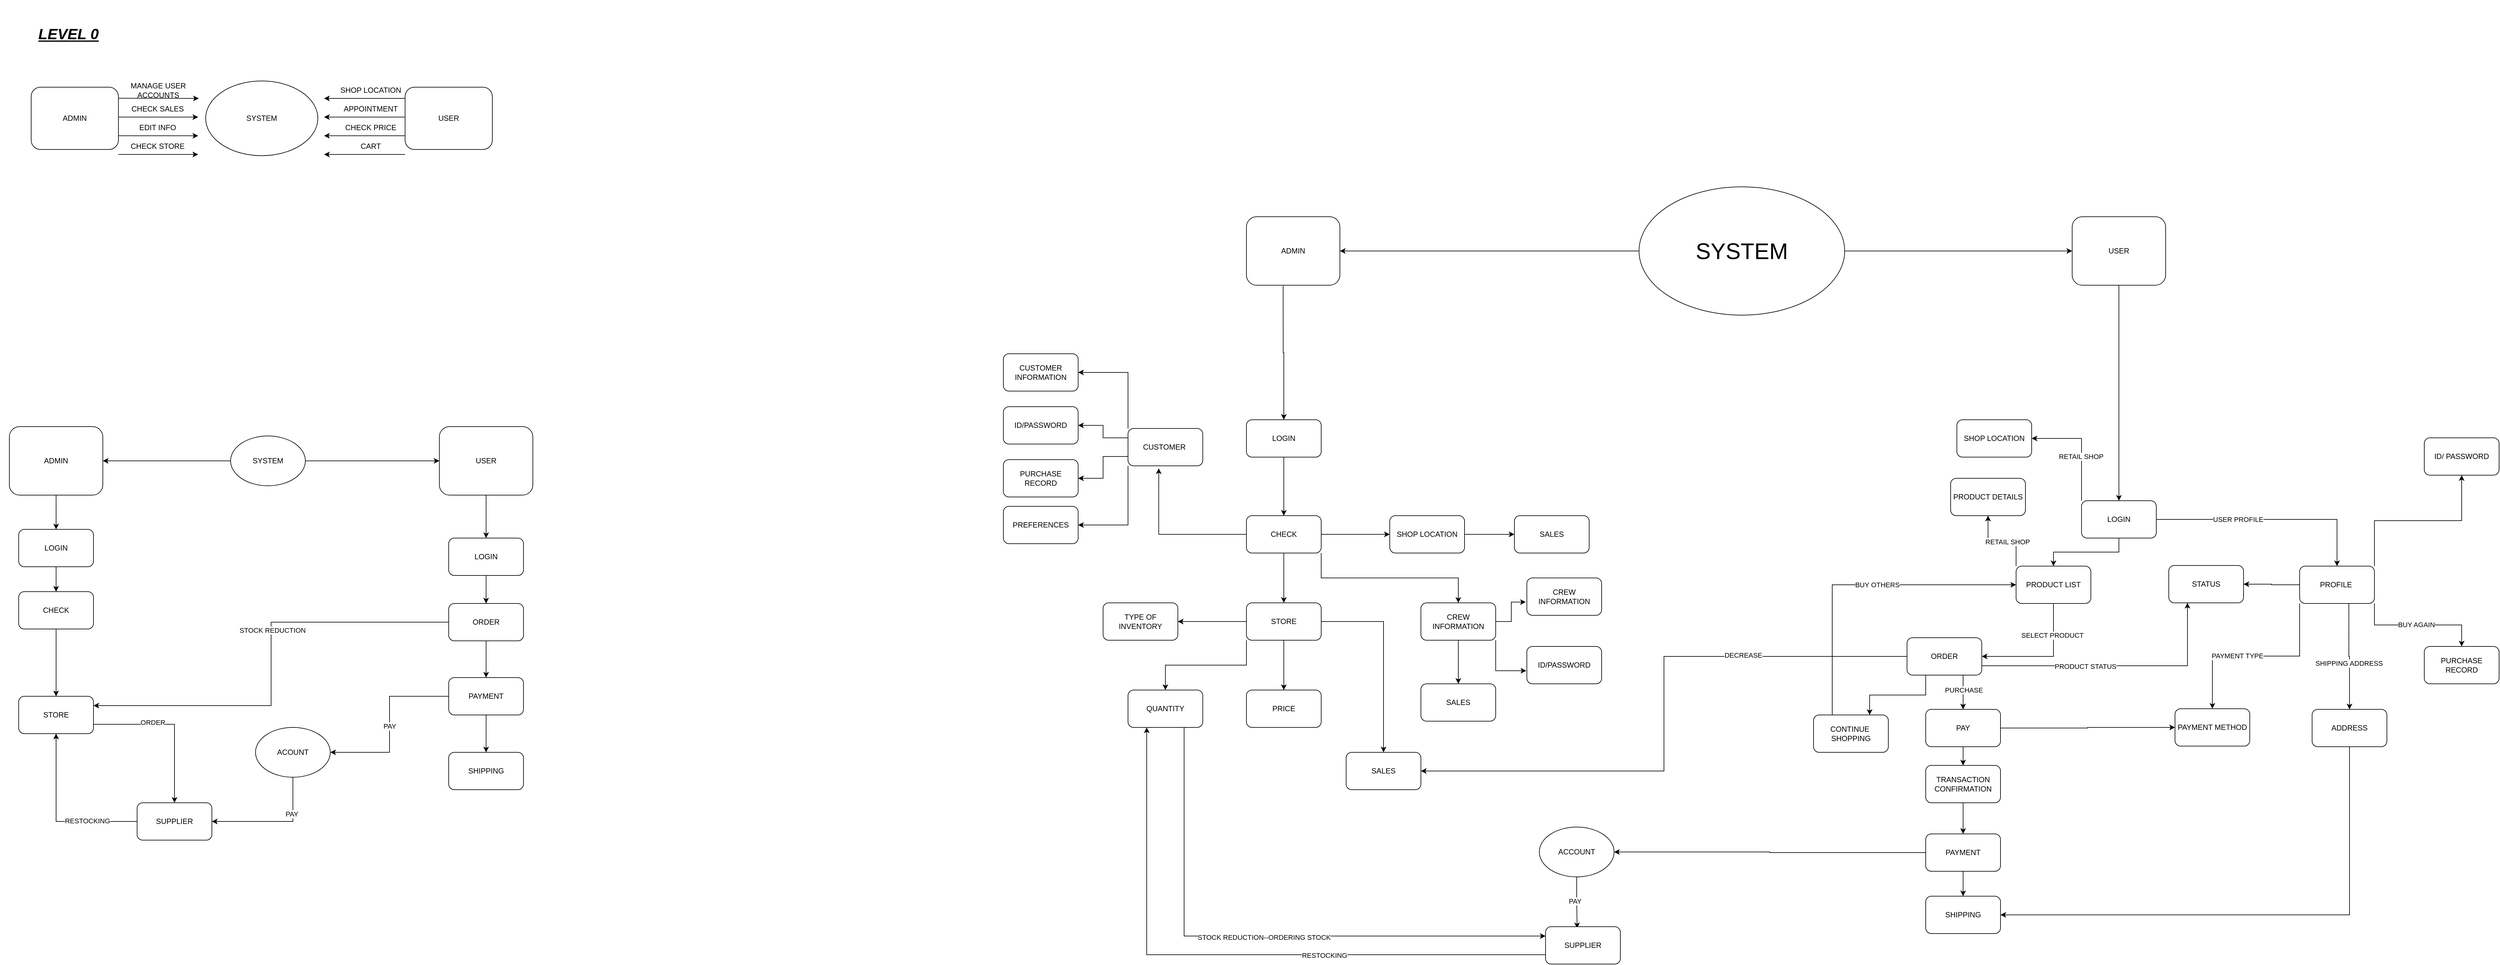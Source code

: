 <mxfile version="22.0.8" type="device">
  <diagram id="R2lEEEUBdFMjLlhIrx00" name="Page-1">
    <mxGraphModel dx="1843" dy="861" grid="1" gridSize="10" guides="1" tooltips="1" connect="1" arrows="1" fold="1" page="1" pageScale="1" pageWidth="2339" pageHeight="3300" math="0" shadow="0" extFonts="Permanent Marker^https://fonts.googleapis.com/css?family=Permanent+Marker">
      <root>
        <mxCell id="0" />
        <mxCell id="1" parent="0" />
        <mxCell id="71UlrcfyzYEdRjOuj_ob-1" value="SYSTEM" style="ellipse;whiteSpace=wrap;html=1;" parent="1" vertex="1">
          <mxGeometry x="410" y="320" width="180" height="120" as="geometry" />
        </mxCell>
        <mxCell id="71UlrcfyzYEdRjOuj_ob-2" value="USER" style="rounded=1;whiteSpace=wrap;html=1;" parent="1" vertex="1">
          <mxGeometry x="730" y="330" width="140" height="100" as="geometry" />
        </mxCell>
        <mxCell id="71UlrcfyzYEdRjOuj_ob-4" value="ADMIN" style="rounded=1;whiteSpace=wrap;html=1;" parent="1" vertex="1">
          <mxGeometry x="130" y="330" width="140" height="100" as="geometry" />
        </mxCell>
        <mxCell id="71UlrcfyzYEdRjOuj_ob-5" value="" style="endArrow=classic;html=1;rounded=0;exitX=1.011;exitY=0.178;exitDx=0;exitDy=0;exitPerimeter=0;" parent="1" edge="1">
          <mxGeometry width="50" height="50" relative="1" as="geometry">
            <mxPoint x="270.54" y="347.8" as="sourcePoint" />
            <mxPoint x="399" y="348" as="targetPoint" />
          </mxGeometry>
        </mxCell>
        <mxCell id="71UlrcfyzYEdRjOuj_ob-6" value="MANAGE USER ACCOUNTS" style="text;html=1;strokeColor=none;fillColor=none;align=center;verticalAlign=middle;whiteSpace=wrap;rounded=0;" parent="1" vertex="1">
          <mxGeometry x="279" y="320" width="110" height="30" as="geometry" />
        </mxCell>
        <mxCell id="71UlrcfyzYEdRjOuj_ob-8" value="" style="endArrow=classic;html=1;rounded=0;exitX=1.011;exitY=0.178;exitDx=0;exitDy=0;exitPerimeter=0;" parent="1" edge="1">
          <mxGeometry width="50" height="50" relative="1" as="geometry">
            <mxPoint x="270" y="378" as="sourcePoint" />
            <mxPoint x="398" y="378" as="targetPoint" />
          </mxGeometry>
        </mxCell>
        <mxCell id="71UlrcfyzYEdRjOuj_ob-9" value="CHECK SALES" style="text;html=1;strokeColor=none;fillColor=none;align=center;verticalAlign=middle;whiteSpace=wrap;rounded=0;" parent="1" vertex="1">
          <mxGeometry x="278" y="350" width="110" height="30" as="geometry" />
        </mxCell>
        <mxCell id="71UlrcfyzYEdRjOuj_ob-10" value="" style="endArrow=classic;html=1;rounded=0;exitX=1.011;exitY=0.178;exitDx=0;exitDy=0;exitPerimeter=0;" parent="1" edge="1">
          <mxGeometry width="50" height="50" relative="1" as="geometry">
            <mxPoint x="270" y="408" as="sourcePoint" />
            <mxPoint x="398" y="408" as="targetPoint" />
          </mxGeometry>
        </mxCell>
        <mxCell id="71UlrcfyzYEdRjOuj_ob-11" value="EDIT INFO" style="text;html=1;strokeColor=none;fillColor=none;align=center;verticalAlign=middle;whiteSpace=wrap;rounded=0;" parent="1" vertex="1">
          <mxGeometry x="278" y="380" width="110" height="30" as="geometry" />
        </mxCell>
        <mxCell id="71UlrcfyzYEdRjOuj_ob-12" value="" style="endArrow=classic;html=1;rounded=0;exitX=1.011;exitY=0.178;exitDx=0;exitDy=0;exitPerimeter=0;" parent="1" edge="1">
          <mxGeometry width="50" height="50" relative="1" as="geometry">
            <mxPoint x="270" y="438" as="sourcePoint" />
            <mxPoint x="398" y="438" as="targetPoint" />
          </mxGeometry>
        </mxCell>
        <mxCell id="71UlrcfyzYEdRjOuj_ob-13" value="CHECK STORE" style="text;html=1;strokeColor=none;fillColor=none;align=center;verticalAlign=middle;whiteSpace=wrap;rounded=0;" parent="1" vertex="1">
          <mxGeometry x="278" y="410" width="110" height="30" as="geometry" />
        </mxCell>
        <mxCell id="71UlrcfyzYEdRjOuj_ob-15" value="" style="endArrow=classic;html=1;rounded=0;" parent="1" edge="1">
          <mxGeometry width="50" height="50" relative="1" as="geometry">
            <mxPoint x="730" y="348" as="sourcePoint" />
            <mxPoint x="600" y="348" as="targetPoint" />
            <Array as="points" />
          </mxGeometry>
        </mxCell>
        <mxCell id="71UlrcfyzYEdRjOuj_ob-16" value="SHOP LOCATION" style="text;html=1;strokeColor=none;fillColor=none;align=center;verticalAlign=middle;whiteSpace=wrap;rounded=0;" parent="1" vertex="1">
          <mxGeometry x="620" y="320" width="110" height="30" as="geometry" />
        </mxCell>
        <mxCell id="71UlrcfyzYEdRjOuj_ob-25" value="" style="endArrow=classic;html=1;rounded=0;" parent="1" edge="1">
          <mxGeometry width="50" height="50" relative="1" as="geometry">
            <mxPoint x="730" y="378" as="sourcePoint" />
            <mxPoint x="600" y="378" as="targetPoint" />
            <Array as="points" />
          </mxGeometry>
        </mxCell>
        <mxCell id="71UlrcfyzYEdRjOuj_ob-26" value="APPOINTMENT" style="text;html=1;strokeColor=none;fillColor=none;align=center;verticalAlign=middle;whiteSpace=wrap;rounded=0;" parent="1" vertex="1">
          <mxGeometry x="620" y="350" width="110" height="30" as="geometry" />
        </mxCell>
        <mxCell id="71UlrcfyzYEdRjOuj_ob-29" value="" style="endArrow=classic;html=1;rounded=0;" parent="1" edge="1">
          <mxGeometry width="50" height="50" relative="1" as="geometry">
            <mxPoint x="730" y="408" as="sourcePoint" />
            <mxPoint x="600" y="408" as="targetPoint" />
            <Array as="points" />
          </mxGeometry>
        </mxCell>
        <mxCell id="71UlrcfyzYEdRjOuj_ob-30" value="CHECK PRICE" style="text;html=1;strokeColor=none;fillColor=none;align=center;verticalAlign=middle;whiteSpace=wrap;rounded=0;" parent="1" vertex="1">
          <mxGeometry x="620" y="380" width="110" height="30" as="geometry" />
        </mxCell>
        <mxCell id="71UlrcfyzYEdRjOuj_ob-31" value="" style="endArrow=classic;html=1;rounded=0;" parent="1" edge="1">
          <mxGeometry width="50" height="50" relative="1" as="geometry">
            <mxPoint x="730" y="438" as="sourcePoint" />
            <mxPoint x="600" y="438" as="targetPoint" />
            <Array as="points" />
          </mxGeometry>
        </mxCell>
        <mxCell id="71UlrcfyzYEdRjOuj_ob-32" value="CART" style="text;html=1;strokeColor=none;fillColor=none;align=center;verticalAlign=middle;whiteSpace=wrap;rounded=0;" parent="1" vertex="1">
          <mxGeometry x="620" y="410" width="110" height="30" as="geometry" />
        </mxCell>
        <mxCell id="71UlrcfyzYEdRjOuj_ob-35" value="&lt;font style=&quot;font-size: 24px;&quot;&gt;&lt;b&gt;&lt;i&gt;&lt;u&gt;LEVEL 0&lt;/u&gt;&lt;/i&gt;&lt;/b&gt;&lt;/font&gt;" style="text;html=1;strokeColor=none;fillColor=none;align=center;verticalAlign=middle;whiteSpace=wrap;rounded=0;" parent="1" vertex="1">
          <mxGeometry x="80" y="190" width="220" height="110" as="geometry" />
        </mxCell>
        <mxCell id="71UlrcfyzYEdRjOuj_ob-189" style="edgeStyle=orthogonalEdgeStyle;rounded=0;orthogonalLoop=1;jettySize=auto;html=1;exitX=0.5;exitY=1;exitDx=0;exitDy=0;entryX=0.5;entryY=0;entryDx=0;entryDy=0;" parent="1" source="71UlrcfyzYEdRjOuj_ob-37" target="71UlrcfyzYEdRjOuj_ob-47" edge="1">
          <mxGeometry relative="1" as="geometry" />
        </mxCell>
        <mxCell id="71UlrcfyzYEdRjOuj_ob-37" value="ADMIN" style="rounded=1;whiteSpace=wrap;html=1;" parent="1" vertex="1">
          <mxGeometry x="95" y="875" width="150" height="110" as="geometry" />
        </mxCell>
        <mxCell id="71UlrcfyzYEdRjOuj_ob-196" style="edgeStyle=orthogonalEdgeStyle;rounded=0;orthogonalLoop=1;jettySize=auto;html=1;exitX=1;exitY=0.5;exitDx=0;exitDy=0;entryX=0;entryY=0.5;entryDx=0;entryDy=0;" parent="1" source="71UlrcfyzYEdRjOuj_ob-38" target="71UlrcfyzYEdRjOuj_ob-40" edge="1">
          <mxGeometry relative="1" as="geometry" />
        </mxCell>
        <mxCell id="71UlrcfyzYEdRjOuj_ob-197" style="edgeStyle=orthogonalEdgeStyle;rounded=0;orthogonalLoop=1;jettySize=auto;html=1;exitX=0;exitY=0.5;exitDx=0;exitDy=0;entryX=1;entryY=0.5;entryDx=0;entryDy=0;" parent="1" source="71UlrcfyzYEdRjOuj_ob-38" target="71UlrcfyzYEdRjOuj_ob-37" edge="1">
          <mxGeometry relative="1" as="geometry" />
        </mxCell>
        <mxCell id="71UlrcfyzYEdRjOuj_ob-38" value="SYSTEM" style="ellipse;whiteSpace=wrap;html=1;" parent="1" vertex="1">
          <mxGeometry x="450" y="890" width="120" height="80" as="geometry" />
        </mxCell>
        <mxCell id="71UlrcfyzYEdRjOuj_ob-192" value="" style="edgeStyle=orthogonalEdgeStyle;rounded=0;orthogonalLoop=1;jettySize=auto;html=1;" parent="1" source="71UlrcfyzYEdRjOuj_ob-40" target="71UlrcfyzYEdRjOuj_ob-43" edge="1">
          <mxGeometry relative="1" as="geometry" />
        </mxCell>
        <mxCell id="71UlrcfyzYEdRjOuj_ob-40" value="USER" style="rounded=1;whiteSpace=wrap;html=1;" parent="1" vertex="1">
          <mxGeometry x="785" y="875" width="150" height="110" as="geometry" />
        </mxCell>
        <mxCell id="71UlrcfyzYEdRjOuj_ob-193" value="" style="edgeStyle=orthogonalEdgeStyle;rounded=0;orthogonalLoop=1;jettySize=auto;html=1;" parent="1" source="71UlrcfyzYEdRjOuj_ob-43" target="71UlrcfyzYEdRjOuj_ob-44" edge="1">
          <mxGeometry relative="1" as="geometry" />
        </mxCell>
        <mxCell id="71UlrcfyzYEdRjOuj_ob-43" value="LOGIN" style="rounded=1;whiteSpace=wrap;html=1;" parent="1" vertex="1">
          <mxGeometry x="800" y="1054" width="120" height="60" as="geometry" />
        </mxCell>
        <mxCell id="71UlrcfyzYEdRjOuj_ob-51" style="edgeStyle=orthogonalEdgeStyle;rounded=0;orthogonalLoop=1;jettySize=auto;html=1;exitX=0;exitY=0.5;exitDx=0;exitDy=0;entryX=1;entryY=0.25;entryDx=0;entryDy=0;" parent="1" source="71UlrcfyzYEdRjOuj_ob-44" target="71UlrcfyzYEdRjOuj_ob-50" edge="1">
          <mxGeometry relative="1" as="geometry" />
        </mxCell>
        <mxCell id="71UlrcfyzYEdRjOuj_ob-52" value="STOCK REDUCTION" style="edgeLabel;html=1;align=center;verticalAlign=middle;resizable=0;points=[];" parent="71UlrcfyzYEdRjOuj_ob-51" vertex="1" connectable="0">
          <mxGeometry x="-0.153" y="2" relative="1" as="geometry">
            <mxPoint as="offset" />
          </mxGeometry>
        </mxCell>
        <mxCell id="71UlrcfyzYEdRjOuj_ob-194" value="" style="edgeStyle=orthogonalEdgeStyle;rounded=0;orthogonalLoop=1;jettySize=auto;html=1;" parent="1" source="71UlrcfyzYEdRjOuj_ob-44" target="71UlrcfyzYEdRjOuj_ob-45" edge="1">
          <mxGeometry relative="1" as="geometry" />
        </mxCell>
        <mxCell id="71UlrcfyzYEdRjOuj_ob-44" value="ORDER" style="rounded=1;whiteSpace=wrap;html=1;" parent="1" vertex="1">
          <mxGeometry x="800" y="1159" width="120" height="60" as="geometry" />
        </mxCell>
        <mxCell id="71UlrcfyzYEdRjOuj_ob-178" style="edgeStyle=orthogonalEdgeStyle;rounded=0;orthogonalLoop=1;jettySize=auto;html=1;exitX=0;exitY=0.5;exitDx=0;exitDy=0;entryX=1;entryY=0.5;entryDx=0;entryDy=0;" parent="1" source="71UlrcfyzYEdRjOuj_ob-45" target="71UlrcfyzYEdRjOuj_ob-177" edge="1">
          <mxGeometry relative="1" as="geometry" />
        </mxCell>
        <mxCell id="71UlrcfyzYEdRjOuj_ob-188" value="PAY" style="edgeLabel;html=1;align=center;verticalAlign=middle;resizable=0;points=[];" parent="71UlrcfyzYEdRjOuj_ob-178" vertex="1" connectable="0">
          <mxGeometry x="0.019" y="-1" relative="1" as="geometry">
            <mxPoint x="1" as="offset" />
          </mxGeometry>
        </mxCell>
        <mxCell id="71UlrcfyzYEdRjOuj_ob-195" value="" style="edgeStyle=orthogonalEdgeStyle;rounded=0;orthogonalLoop=1;jettySize=auto;html=1;" parent="1" source="71UlrcfyzYEdRjOuj_ob-45" target="71UlrcfyzYEdRjOuj_ob-46" edge="1">
          <mxGeometry relative="1" as="geometry" />
        </mxCell>
        <mxCell id="71UlrcfyzYEdRjOuj_ob-45" value="PAYMENT" style="rounded=1;whiteSpace=wrap;html=1;" parent="1" vertex="1">
          <mxGeometry x="800" y="1278" width="120" height="60" as="geometry" />
        </mxCell>
        <mxCell id="71UlrcfyzYEdRjOuj_ob-46" value="SHIPPING" style="rounded=1;whiteSpace=wrap;html=1;" parent="1" vertex="1">
          <mxGeometry x="800" y="1398" width="120" height="60" as="geometry" />
        </mxCell>
        <mxCell id="71UlrcfyzYEdRjOuj_ob-190" style="edgeStyle=orthogonalEdgeStyle;rounded=0;orthogonalLoop=1;jettySize=auto;html=1;exitX=0.5;exitY=1;exitDx=0;exitDy=0;entryX=0.5;entryY=0;entryDx=0;entryDy=0;" parent="1" source="71UlrcfyzYEdRjOuj_ob-47" target="71UlrcfyzYEdRjOuj_ob-48" edge="1">
          <mxGeometry relative="1" as="geometry" />
        </mxCell>
        <mxCell id="71UlrcfyzYEdRjOuj_ob-47" value="LOGIN" style="rounded=1;whiteSpace=wrap;html=1;" parent="1" vertex="1">
          <mxGeometry x="110" y="1040" width="120" height="60" as="geometry" />
        </mxCell>
        <mxCell id="71UlrcfyzYEdRjOuj_ob-191" style="edgeStyle=orthogonalEdgeStyle;rounded=0;orthogonalLoop=1;jettySize=auto;html=1;exitX=0.5;exitY=1;exitDx=0;exitDy=0;entryX=0.5;entryY=0;entryDx=0;entryDy=0;" parent="1" source="71UlrcfyzYEdRjOuj_ob-48" target="71UlrcfyzYEdRjOuj_ob-50" edge="1">
          <mxGeometry relative="1" as="geometry" />
        </mxCell>
        <mxCell id="71UlrcfyzYEdRjOuj_ob-48" value="CHECK" style="rounded=1;whiteSpace=wrap;html=1;" parent="1" vertex="1">
          <mxGeometry x="110" y="1140" width="120" height="60" as="geometry" />
        </mxCell>
        <mxCell id="71UlrcfyzYEdRjOuj_ob-182" style="edgeStyle=orthogonalEdgeStyle;rounded=0;orthogonalLoop=1;jettySize=auto;html=1;exitX=1;exitY=0.75;exitDx=0;exitDy=0;entryX=0.5;entryY=0;entryDx=0;entryDy=0;" parent="1" source="71UlrcfyzYEdRjOuj_ob-50" target="71UlrcfyzYEdRjOuj_ob-181" edge="1">
          <mxGeometry relative="1" as="geometry" />
        </mxCell>
        <mxCell id="71UlrcfyzYEdRjOuj_ob-183" value="ORDER" style="edgeLabel;html=1;align=center;verticalAlign=middle;resizable=0;points=[];" parent="71UlrcfyzYEdRjOuj_ob-182" vertex="1" connectable="0">
          <mxGeometry x="-0.264" y="3" relative="1" as="geometry">
            <mxPoint x="1" as="offset" />
          </mxGeometry>
        </mxCell>
        <mxCell id="71UlrcfyzYEdRjOuj_ob-50" value="STORE" style="rounded=1;whiteSpace=wrap;html=1;" parent="1" vertex="1">
          <mxGeometry x="110" y="1308" width="120" height="60" as="geometry" />
        </mxCell>
        <mxCell id="71UlrcfyzYEdRjOuj_ob-85" style="edgeStyle=orthogonalEdgeStyle;rounded=0;orthogonalLoop=1;jettySize=auto;html=1;exitX=0.393;exitY=1.009;exitDx=0;exitDy=0;entryX=0.5;entryY=0;entryDx=0;entryDy=0;exitPerimeter=0;" parent="1" source="71UlrcfyzYEdRjOuj_ob-55" target="71UlrcfyzYEdRjOuj_ob-168" edge="1">
          <mxGeometry relative="1" as="geometry" />
        </mxCell>
        <mxCell id="71UlrcfyzYEdRjOuj_ob-55" value="ADMIN" style="rounded=1;whiteSpace=wrap;html=1;" parent="1" vertex="1">
          <mxGeometry x="2080" y="538" width="150" height="110" as="geometry" />
        </mxCell>
        <mxCell id="71UlrcfyzYEdRjOuj_ob-107" style="edgeStyle=orthogonalEdgeStyle;rounded=0;orthogonalLoop=1;jettySize=auto;html=1;exitX=0.5;exitY=1;exitDx=0;exitDy=0;entryX=0.422;entryY=0.041;entryDx=0;entryDy=0;entryPerimeter=0;" parent="1" source="71UlrcfyzYEdRjOuj_ob-58" target="71UlrcfyzYEdRjOuj_ob-106" edge="1">
          <mxGeometry relative="1" as="geometry" />
        </mxCell>
        <mxCell id="71UlrcfyzYEdRjOuj_ob-108" value="PAY" style="edgeLabel;html=1;align=center;verticalAlign=middle;resizable=0;points=[];" parent="71UlrcfyzYEdRjOuj_ob-107" vertex="1" connectable="0">
          <mxGeometry x="-0.035" y="-3" relative="1" as="geometry">
            <mxPoint x="-3" y="-4" as="offset" />
          </mxGeometry>
        </mxCell>
        <mxCell id="71UlrcfyzYEdRjOuj_ob-58" value="ACCOUNT" style="ellipse;whiteSpace=wrap;html=1;" parent="1" vertex="1">
          <mxGeometry x="2550" y="1518" width="120" height="80" as="geometry" />
        </mxCell>
        <mxCell id="71UlrcfyzYEdRjOuj_ob-123" style="edgeStyle=orthogonalEdgeStyle;rounded=0;orthogonalLoop=1;jettySize=auto;html=1;exitX=0;exitY=0;exitDx=0;exitDy=0;entryX=1;entryY=0.5;entryDx=0;entryDy=0;" parent="1" source="71UlrcfyzYEdRjOuj_ob-60" target="71UlrcfyzYEdRjOuj_ob-63" edge="1">
          <mxGeometry relative="1" as="geometry" />
        </mxCell>
        <mxCell id="71UlrcfyzYEdRjOuj_ob-158" value="RETAIL SHOP" style="edgeLabel;html=1;align=center;verticalAlign=middle;resizable=0;points=[];" parent="71UlrcfyzYEdRjOuj_ob-123" vertex="1" connectable="0">
          <mxGeometry x="-0.203" relative="1" as="geometry">
            <mxPoint x="-1" as="offset" />
          </mxGeometry>
        </mxCell>
        <mxCell id="71UlrcfyzYEdRjOuj_ob-144" style="edgeStyle=orthogonalEdgeStyle;rounded=0;orthogonalLoop=1;jettySize=auto;html=1;exitX=0.5;exitY=1;exitDx=0;exitDy=0;entryX=0.5;entryY=0;entryDx=0;entryDy=0;" parent="1" source="71UlrcfyzYEdRjOuj_ob-60" target="71UlrcfyzYEdRjOuj_ob-68" edge="1">
          <mxGeometry relative="1" as="geometry" />
        </mxCell>
        <mxCell id="71UlrcfyzYEdRjOuj_ob-146" style="edgeStyle=orthogonalEdgeStyle;rounded=0;orthogonalLoop=1;jettySize=auto;html=1;exitX=1;exitY=0.5;exitDx=0;exitDy=0;entryX=0.5;entryY=0;entryDx=0;entryDy=0;" parent="1" source="71UlrcfyzYEdRjOuj_ob-60" target="71UlrcfyzYEdRjOuj_ob-67" edge="1">
          <mxGeometry relative="1" as="geometry" />
        </mxCell>
        <mxCell id="71UlrcfyzYEdRjOuj_ob-159" value="USER PROFILE" style="edgeLabel;html=1;align=center;verticalAlign=middle;resizable=0;points=[];" parent="71UlrcfyzYEdRjOuj_ob-146" vertex="1" connectable="0">
          <mxGeometry x="-0.277" relative="1" as="geometry">
            <mxPoint x="-1" as="offset" />
          </mxGeometry>
        </mxCell>
        <mxCell id="71UlrcfyzYEdRjOuj_ob-60" value="LOGIN" style="rounded=1;whiteSpace=wrap;html=1;" parent="1" vertex="1">
          <mxGeometry x="3420" y="994" width="120" height="60" as="geometry" />
        </mxCell>
        <mxCell id="71UlrcfyzYEdRjOuj_ob-63" value="SHOP LOCATION" style="rounded=1;whiteSpace=wrap;html=1;" parent="1" vertex="1">
          <mxGeometry x="3220" y="864" width="120" height="60" as="geometry" />
        </mxCell>
        <mxCell id="71UlrcfyzYEdRjOuj_ob-128" style="edgeStyle=orthogonalEdgeStyle;rounded=0;orthogonalLoop=1;jettySize=auto;html=1;exitX=0.25;exitY=1;exitDx=0;exitDy=0;entryX=0.75;entryY=0;entryDx=0;entryDy=0;" parent="1" source="71UlrcfyzYEdRjOuj_ob-64" target="71UlrcfyzYEdRjOuj_ob-65" edge="1">
          <mxGeometry relative="1" as="geometry" />
        </mxCell>
        <mxCell id="71UlrcfyzYEdRjOuj_ob-130" style="edgeStyle=orthogonalEdgeStyle;rounded=0;orthogonalLoop=1;jettySize=auto;html=1;entryX=0.5;entryY=0;entryDx=0;entryDy=0;exitX=0.75;exitY=1;exitDx=0;exitDy=0;" parent="1" source="71UlrcfyzYEdRjOuj_ob-64" target="71UlrcfyzYEdRjOuj_ob-127" edge="1">
          <mxGeometry relative="1" as="geometry">
            <mxPoint x="3350" y="1298" as="sourcePoint" />
          </mxGeometry>
        </mxCell>
        <mxCell id="71UlrcfyzYEdRjOuj_ob-156" value="PURCHASE" style="edgeLabel;html=1;align=center;verticalAlign=middle;resizable=0;points=[];" parent="71UlrcfyzYEdRjOuj_ob-130" vertex="1" connectable="0">
          <mxGeometry x="-0.145" y="1" relative="1" as="geometry">
            <mxPoint as="offset" />
          </mxGeometry>
        </mxCell>
        <mxCell id="71UlrcfyzYEdRjOuj_ob-148" style="edgeStyle=orthogonalEdgeStyle;rounded=0;orthogonalLoop=1;jettySize=auto;html=1;exitX=0;exitY=0.5;exitDx=0;exitDy=0;entryX=1;entryY=0.5;entryDx=0;entryDy=0;" parent="1" source="71UlrcfyzYEdRjOuj_ob-64" target="71UlrcfyzYEdRjOuj_ob-142" edge="1">
          <mxGeometry relative="1" as="geometry" />
        </mxCell>
        <mxCell id="71UlrcfyzYEdRjOuj_ob-149" value="DECREASE" style="edgeLabel;html=1;align=center;verticalAlign=middle;resizable=0;points=[];" parent="71UlrcfyzYEdRjOuj_ob-148" vertex="1" connectable="0">
          <mxGeometry x="-0.453" y="-2" relative="1" as="geometry">
            <mxPoint as="offset" />
          </mxGeometry>
        </mxCell>
        <mxCell id="71UlrcfyzYEdRjOuj_ob-150" style="edgeStyle=orthogonalEdgeStyle;rounded=0;orthogonalLoop=1;jettySize=auto;html=1;exitX=1;exitY=0.75;exitDx=0;exitDy=0;entryX=0.25;entryY=1;entryDx=0;entryDy=0;" parent="1" source="71UlrcfyzYEdRjOuj_ob-64" target="71UlrcfyzYEdRjOuj_ob-113" edge="1">
          <mxGeometry relative="1" as="geometry" />
        </mxCell>
        <mxCell id="71UlrcfyzYEdRjOuj_ob-151" value="PRODUCT STATUS" style="edgeLabel;html=1;align=center;verticalAlign=middle;resizable=0;points=[];" parent="71UlrcfyzYEdRjOuj_ob-150" vertex="1" connectable="0">
          <mxGeometry x="-0.225" y="-1" relative="1" as="geometry">
            <mxPoint x="-1" as="offset" />
          </mxGeometry>
        </mxCell>
        <mxCell id="71UlrcfyzYEdRjOuj_ob-64" value="ORDER" style="rounded=1;whiteSpace=wrap;html=1;" parent="1" vertex="1">
          <mxGeometry x="3140" y="1214" width="120" height="60" as="geometry" />
        </mxCell>
        <mxCell id="71UlrcfyzYEdRjOuj_ob-129" style="edgeStyle=orthogonalEdgeStyle;rounded=0;orthogonalLoop=1;jettySize=auto;html=1;exitX=0.25;exitY=0;exitDx=0;exitDy=0;entryX=0;entryY=0.5;entryDx=0;entryDy=0;" parent="1" source="71UlrcfyzYEdRjOuj_ob-65" target="71UlrcfyzYEdRjOuj_ob-68" edge="1">
          <mxGeometry relative="1" as="geometry" />
        </mxCell>
        <mxCell id="71UlrcfyzYEdRjOuj_ob-154" value="BUY OTHERS" style="edgeLabel;html=1;align=center;verticalAlign=middle;resizable=0;points=[];" parent="71UlrcfyzYEdRjOuj_ob-129" vertex="1" connectable="0">
          <mxGeometry x="0.115" relative="1" as="geometry">
            <mxPoint as="offset" />
          </mxGeometry>
        </mxCell>
        <mxCell id="71UlrcfyzYEdRjOuj_ob-65" value="CONTINUE&amp;nbsp;&lt;br&gt;SHOPPING" style="rounded=1;whiteSpace=wrap;html=1;" parent="1" vertex="1">
          <mxGeometry x="2990" y="1338" width="120" height="60" as="geometry" />
        </mxCell>
        <mxCell id="71UlrcfyzYEdRjOuj_ob-87" style="edgeStyle=orthogonalEdgeStyle;rounded=0;orthogonalLoop=1;jettySize=auto;html=1;exitX=1;exitY=0.5;exitDx=0;exitDy=0;entryX=0;entryY=0.5;entryDx=0;entryDy=0;" parent="1" source="71UlrcfyzYEdRjOuj_ob-66" target="71UlrcfyzYEdRjOuj_ob-70" edge="1">
          <mxGeometry relative="1" as="geometry" />
        </mxCell>
        <mxCell id="71UlrcfyzYEdRjOuj_ob-88" style="edgeStyle=orthogonalEdgeStyle;rounded=0;orthogonalLoop=1;jettySize=auto;html=1;exitX=1;exitY=1;exitDx=0;exitDy=0;entryX=0.5;entryY=0;entryDx=0;entryDy=0;" parent="1" source="71UlrcfyzYEdRjOuj_ob-66" target="71UlrcfyzYEdRjOuj_ob-69" edge="1">
          <mxGeometry relative="1" as="geometry" />
        </mxCell>
        <mxCell id="71UlrcfyzYEdRjOuj_ob-89" style="edgeStyle=orthogonalEdgeStyle;rounded=0;orthogonalLoop=1;jettySize=auto;html=1;exitX=0.5;exitY=1;exitDx=0;exitDy=0;entryX=0.5;entryY=0;entryDx=0;entryDy=0;" parent="1" source="71UlrcfyzYEdRjOuj_ob-66" target="71UlrcfyzYEdRjOuj_ob-71" edge="1">
          <mxGeometry relative="1" as="geometry" />
        </mxCell>
        <mxCell id="71UlrcfyzYEdRjOuj_ob-90" style="edgeStyle=orthogonalEdgeStyle;rounded=0;orthogonalLoop=1;jettySize=auto;html=1;exitX=0;exitY=0.5;exitDx=0;exitDy=0;entryX=0.411;entryY=1.066;entryDx=0;entryDy=0;entryPerimeter=0;" parent="1" source="71UlrcfyzYEdRjOuj_ob-66" target="71UlrcfyzYEdRjOuj_ob-72" edge="1">
          <mxGeometry relative="1" as="geometry">
            <mxPoint x="1940" y="1048" as="sourcePoint" />
          </mxGeometry>
        </mxCell>
        <mxCell id="71UlrcfyzYEdRjOuj_ob-66" value="CHECK" style="rounded=1;whiteSpace=wrap;html=1;" parent="1" vertex="1">
          <mxGeometry x="2080" y="1018" width="120" height="60" as="geometry" />
        </mxCell>
        <mxCell id="71UlrcfyzYEdRjOuj_ob-116" style="edgeStyle=orthogonalEdgeStyle;rounded=0;orthogonalLoop=1;jettySize=auto;html=1;exitX=1;exitY=0;exitDx=0;exitDy=0;entryX=0.5;entryY=1;entryDx=0;entryDy=0;" parent="1" source="71UlrcfyzYEdRjOuj_ob-67" target="71UlrcfyzYEdRjOuj_ob-111" edge="1">
          <mxGeometry relative="1" as="geometry" />
        </mxCell>
        <mxCell id="71UlrcfyzYEdRjOuj_ob-117" style="edgeStyle=orthogonalEdgeStyle;rounded=0;orthogonalLoop=1;jettySize=auto;html=1;exitX=0;exitY=0.5;exitDx=0;exitDy=0;" parent="1" source="71UlrcfyzYEdRjOuj_ob-67" target="71UlrcfyzYEdRjOuj_ob-113" edge="1">
          <mxGeometry relative="1" as="geometry" />
        </mxCell>
        <mxCell id="71UlrcfyzYEdRjOuj_ob-118" style="edgeStyle=orthogonalEdgeStyle;rounded=0;orthogonalLoop=1;jettySize=auto;html=1;exitX=1;exitY=1;exitDx=0;exitDy=0;entryX=0.5;entryY=0;entryDx=0;entryDy=0;" parent="1" source="71UlrcfyzYEdRjOuj_ob-67" target="71UlrcfyzYEdRjOuj_ob-112" edge="1">
          <mxGeometry relative="1" as="geometry" />
        </mxCell>
        <mxCell id="71UlrcfyzYEdRjOuj_ob-160" value="BUY AGAIN" style="edgeLabel;html=1;align=center;verticalAlign=middle;resizable=0;points=[];" parent="71UlrcfyzYEdRjOuj_ob-118" vertex="1" connectable="0">
          <mxGeometry x="-0.029" y="1" relative="1" as="geometry">
            <mxPoint as="offset" />
          </mxGeometry>
        </mxCell>
        <mxCell id="71UlrcfyzYEdRjOuj_ob-119" style="edgeStyle=orthogonalEdgeStyle;rounded=0;orthogonalLoop=1;jettySize=auto;html=1;exitX=0.658;exitY=0.983;exitDx=0;exitDy=0;entryX=0.5;entryY=0;entryDx=0;entryDy=0;exitPerimeter=0;" parent="1" source="71UlrcfyzYEdRjOuj_ob-67" target="71UlrcfyzYEdRjOuj_ob-114" edge="1">
          <mxGeometry relative="1" as="geometry" />
        </mxCell>
        <mxCell id="71UlrcfyzYEdRjOuj_ob-161" value="SHIPPING ADDRESS" style="edgeLabel;html=1;align=center;verticalAlign=middle;resizable=0;points=[];" parent="71UlrcfyzYEdRjOuj_ob-119" vertex="1" connectable="0">
          <mxGeometry x="0.134" relative="1" as="geometry">
            <mxPoint x="-1" as="offset" />
          </mxGeometry>
        </mxCell>
        <mxCell id="71UlrcfyzYEdRjOuj_ob-120" style="edgeStyle=orthogonalEdgeStyle;rounded=0;orthogonalLoop=1;jettySize=auto;html=1;exitX=0;exitY=1;exitDx=0;exitDy=0;entryX=0.5;entryY=0;entryDx=0;entryDy=0;" parent="1" source="71UlrcfyzYEdRjOuj_ob-67" target="71UlrcfyzYEdRjOuj_ob-115" edge="1">
          <mxGeometry relative="1" as="geometry" />
        </mxCell>
        <mxCell id="71UlrcfyzYEdRjOuj_ob-162" value="PAYMENT TYPE" style="edgeLabel;html=1;align=center;verticalAlign=middle;resizable=0;points=[];" parent="71UlrcfyzYEdRjOuj_ob-120" vertex="1" connectable="0">
          <mxGeometry x="0.197" y="-1" relative="1" as="geometry">
            <mxPoint as="offset" />
          </mxGeometry>
        </mxCell>
        <mxCell id="71UlrcfyzYEdRjOuj_ob-67" value="PROFILE&amp;nbsp;" style="rounded=1;whiteSpace=wrap;html=1;" parent="1" vertex="1">
          <mxGeometry x="3770" y="1099" width="120" height="60" as="geometry" />
        </mxCell>
        <mxCell id="71UlrcfyzYEdRjOuj_ob-125" style="edgeStyle=orthogonalEdgeStyle;rounded=0;orthogonalLoop=1;jettySize=auto;html=1;exitX=0.5;exitY=1;exitDx=0;exitDy=0;entryX=1;entryY=0.5;entryDx=0;entryDy=0;" parent="1" source="71UlrcfyzYEdRjOuj_ob-68" target="71UlrcfyzYEdRjOuj_ob-64" edge="1">
          <mxGeometry relative="1" as="geometry" />
        </mxCell>
        <mxCell id="71UlrcfyzYEdRjOuj_ob-153" value="SELECT PRODUCT" style="edgeLabel;html=1;align=center;verticalAlign=middle;resizable=0;points=[];" parent="71UlrcfyzYEdRjOuj_ob-125" vertex="1" connectable="0">
          <mxGeometry x="-0.49" y="-2" relative="1" as="geometry">
            <mxPoint as="offset" />
          </mxGeometry>
        </mxCell>
        <mxCell id="71UlrcfyzYEdRjOuj_ob-126" style="edgeStyle=orthogonalEdgeStyle;rounded=0;orthogonalLoop=1;jettySize=auto;html=1;exitX=0;exitY=0;exitDx=0;exitDy=0;entryX=0.5;entryY=1;entryDx=0;entryDy=0;" parent="1" source="71UlrcfyzYEdRjOuj_ob-68" target="71UlrcfyzYEdRjOuj_ob-124" edge="1">
          <mxGeometry relative="1" as="geometry" />
        </mxCell>
        <mxCell id="71UlrcfyzYEdRjOuj_ob-157" value="RETAIL SHOP" style="edgeLabel;html=1;align=center;verticalAlign=middle;resizable=0;points=[];" parent="71UlrcfyzYEdRjOuj_ob-126" vertex="1" connectable="0">
          <mxGeometry x="-0.151" y="1" relative="1" as="geometry">
            <mxPoint x="-1" as="offset" />
          </mxGeometry>
        </mxCell>
        <mxCell id="71UlrcfyzYEdRjOuj_ob-68" value="PRODUCT LIST" style="rounded=1;whiteSpace=wrap;html=1;" parent="1" vertex="1">
          <mxGeometry x="3315" y="1099" width="120" height="60" as="geometry" />
        </mxCell>
        <mxCell id="71UlrcfyzYEdRjOuj_ob-98" style="edgeStyle=orthogonalEdgeStyle;rounded=0;orthogonalLoop=1;jettySize=auto;html=1;exitX=0.5;exitY=1;exitDx=0;exitDy=0;" parent="1" source="71UlrcfyzYEdRjOuj_ob-69" target="71UlrcfyzYEdRjOuj_ob-83" edge="1">
          <mxGeometry relative="1" as="geometry" />
        </mxCell>
        <mxCell id="71UlrcfyzYEdRjOuj_ob-99" style="edgeStyle=orthogonalEdgeStyle;rounded=0;orthogonalLoop=1;jettySize=auto;html=1;exitX=1;exitY=1;exitDx=0;exitDy=0;entryX=-0.008;entryY=0.65;entryDx=0;entryDy=0;entryPerimeter=0;" parent="1" source="71UlrcfyzYEdRjOuj_ob-69" target="71UlrcfyzYEdRjOuj_ob-80" edge="1">
          <mxGeometry relative="1" as="geometry" />
        </mxCell>
        <mxCell id="71UlrcfyzYEdRjOuj_ob-100" style="edgeStyle=orthogonalEdgeStyle;rounded=0;orthogonalLoop=1;jettySize=auto;html=1;exitX=1;exitY=0.5;exitDx=0;exitDy=0;entryX=-0.015;entryY=0.645;entryDx=0;entryDy=0;entryPerimeter=0;" parent="1" source="71UlrcfyzYEdRjOuj_ob-69" target="71UlrcfyzYEdRjOuj_ob-81" edge="1">
          <mxGeometry relative="1" as="geometry" />
        </mxCell>
        <mxCell id="71UlrcfyzYEdRjOuj_ob-69" value="CREW INFORMATION" style="rounded=1;whiteSpace=wrap;html=1;" parent="1" vertex="1">
          <mxGeometry x="2360" y="1158" width="120" height="60" as="geometry" />
        </mxCell>
        <mxCell id="71UlrcfyzYEdRjOuj_ob-101" style="edgeStyle=orthogonalEdgeStyle;rounded=0;orthogonalLoop=1;jettySize=auto;html=1;exitX=1;exitY=0.5;exitDx=0;exitDy=0;entryX=0;entryY=0.5;entryDx=0;entryDy=0;" parent="1" source="71UlrcfyzYEdRjOuj_ob-70" target="71UlrcfyzYEdRjOuj_ob-82" edge="1">
          <mxGeometry relative="1" as="geometry" />
        </mxCell>
        <mxCell id="71UlrcfyzYEdRjOuj_ob-70" value="SHOP LOCATION" style="rounded=1;whiteSpace=wrap;html=1;" parent="1" vertex="1">
          <mxGeometry x="2310" y="1018" width="120" height="60" as="geometry" />
        </mxCell>
        <mxCell id="71UlrcfyzYEdRjOuj_ob-95" style="edgeStyle=orthogonalEdgeStyle;rounded=0;orthogonalLoop=1;jettySize=auto;html=1;exitX=0;exitY=0.5;exitDx=0;exitDy=0;entryX=1;entryY=0.5;entryDx=0;entryDy=0;" parent="1" source="71UlrcfyzYEdRjOuj_ob-71" target="71UlrcfyzYEdRjOuj_ob-77" edge="1">
          <mxGeometry relative="1" as="geometry" />
        </mxCell>
        <mxCell id="71UlrcfyzYEdRjOuj_ob-96" style="edgeStyle=orthogonalEdgeStyle;rounded=0;orthogonalLoop=1;jettySize=auto;html=1;exitX=0;exitY=1;exitDx=0;exitDy=0;entryX=0.5;entryY=0;entryDx=0;entryDy=0;" parent="1" source="71UlrcfyzYEdRjOuj_ob-71" target="71UlrcfyzYEdRjOuj_ob-78" edge="1">
          <mxGeometry relative="1" as="geometry" />
        </mxCell>
        <mxCell id="71UlrcfyzYEdRjOuj_ob-97" style="edgeStyle=orthogonalEdgeStyle;rounded=0;orthogonalLoop=1;jettySize=auto;html=1;exitX=0.5;exitY=1;exitDx=0;exitDy=0;" parent="1" source="71UlrcfyzYEdRjOuj_ob-71" target="71UlrcfyzYEdRjOuj_ob-79" edge="1">
          <mxGeometry relative="1" as="geometry" />
        </mxCell>
        <mxCell id="71UlrcfyzYEdRjOuj_ob-143" style="edgeStyle=orthogonalEdgeStyle;rounded=0;orthogonalLoop=1;jettySize=auto;html=1;exitX=1;exitY=0.5;exitDx=0;exitDy=0;entryX=0.5;entryY=0;entryDx=0;entryDy=0;" parent="1" source="71UlrcfyzYEdRjOuj_ob-71" target="71UlrcfyzYEdRjOuj_ob-142" edge="1">
          <mxGeometry relative="1" as="geometry" />
        </mxCell>
        <mxCell id="71UlrcfyzYEdRjOuj_ob-71" value="STORE" style="rounded=1;whiteSpace=wrap;html=1;" parent="1" vertex="1">
          <mxGeometry x="2080" y="1158" width="120" height="60" as="geometry" />
        </mxCell>
        <mxCell id="71UlrcfyzYEdRjOuj_ob-91" style="edgeStyle=orthogonalEdgeStyle;rounded=0;orthogonalLoop=1;jettySize=auto;html=1;exitX=0;exitY=0;exitDx=0;exitDy=0;entryX=1;entryY=0.5;entryDx=0;entryDy=0;" parent="1" source="71UlrcfyzYEdRjOuj_ob-72" target="71UlrcfyzYEdRjOuj_ob-74" edge="1">
          <mxGeometry relative="1" as="geometry" />
        </mxCell>
        <mxCell id="71UlrcfyzYEdRjOuj_ob-92" style="edgeStyle=orthogonalEdgeStyle;rounded=0;orthogonalLoop=1;jettySize=auto;html=1;exitX=0;exitY=0.25;exitDx=0;exitDy=0;entryX=1;entryY=0.5;entryDx=0;entryDy=0;" parent="1" source="71UlrcfyzYEdRjOuj_ob-72" target="71UlrcfyzYEdRjOuj_ob-76" edge="1">
          <mxGeometry relative="1" as="geometry" />
        </mxCell>
        <mxCell id="71UlrcfyzYEdRjOuj_ob-93" style="edgeStyle=orthogonalEdgeStyle;rounded=0;orthogonalLoop=1;jettySize=auto;html=1;exitX=0;exitY=0.75;exitDx=0;exitDy=0;entryX=1;entryY=0.5;entryDx=0;entryDy=0;" parent="1" source="71UlrcfyzYEdRjOuj_ob-72" target="71UlrcfyzYEdRjOuj_ob-73" edge="1">
          <mxGeometry relative="1" as="geometry" />
        </mxCell>
        <mxCell id="71UlrcfyzYEdRjOuj_ob-94" style="edgeStyle=orthogonalEdgeStyle;rounded=0;orthogonalLoop=1;jettySize=auto;html=1;exitX=0;exitY=1;exitDx=0;exitDy=0;entryX=1;entryY=0.5;entryDx=0;entryDy=0;" parent="1" source="71UlrcfyzYEdRjOuj_ob-72" target="71UlrcfyzYEdRjOuj_ob-75" edge="1">
          <mxGeometry relative="1" as="geometry" />
        </mxCell>
        <mxCell id="71UlrcfyzYEdRjOuj_ob-72" value="CUSTOMER&amp;nbsp;" style="rounded=1;whiteSpace=wrap;html=1;" parent="1" vertex="1">
          <mxGeometry x="1890" y="878" width="120" height="60" as="geometry" />
        </mxCell>
        <mxCell id="71UlrcfyzYEdRjOuj_ob-73" value="PURCHASE RECORD" style="rounded=1;whiteSpace=wrap;html=1;" parent="1" vertex="1">
          <mxGeometry x="1690" y="928" width="120" height="60" as="geometry" />
        </mxCell>
        <mxCell id="71UlrcfyzYEdRjOuj_ob-74" value="CUSTOMER INFORMATION" style="rounded=1;whiteSpace=wrap;html=1;" parent="1" vertex="1">
          <mxGeometry x="1690" y="758" width="120" height="60" as="geometry" />
        </mxCell>
        <mxCell id="71UlrcfyzYEdRjOuj_ob-75" value="PREFERENCES" style="rounded=1;whiteSpace=wrap;html=1;" parent="1" vertex="1">
          <mxGeometry x="1690" y="1003" width="120" height="60" as="geometry" />
        </mxCell>
        <mxCell id="71UlrcfyzYEdRjOuj_ob-76" value="ID/PASSWORD" style="rounded=1;whiteSpace=wrap;html=1;" parent="1" vertex="1">
          <mxGeometry x="1690" y="843" width="120" height="60" as="geometry" />
        </mxCell>
        <mxCell id="71UlrcfyzYEdRjOuj_ob-77" value="TYPE OF INVENTORY" style="rounded=1;whiteSpace=wrap;html=1;" parent="1" vertex="1">
          <mxGeometry x="1850" y="1158" width="120" height="60" as="geometry" />
        </mxCell>
        <mxCell id="71UlrcfyzYEdRjOuj_ob-104" style="edgeStyle=orthogonalEdgeStyle;rounded=0;orthogonalLoop=1;jettySize=auto;html=1;exitX=0.75;exitY=1;exitDx=0;exitDy=0;entryX=0;entryY=0.25;entryDx=0;entryDy=0;" parent="1" source="71UlrcfyzYEdRjOuj_ob-78" target="71UlrcfyzYEdRjOuj_ob-106" edge="1">
          <mxGeometry relative="1" as="geometry" />
        </mxCell>
        <mxCell id="71UlrcfyzYEdRjOuj_ob-105" value="STOCK REDUCTION--ORDERING STOCK" style="edgeLabel;html=1;align=center;verticalAlign=middle;resizable=0;points=[];" parent="71UlrcfyzYEdRjOuj_ob-104" vertex="1" connectable="0">
          <mxGeometry x="0.012" y="-2" relative="1" as="geometry">
            <mxPoint as="offset" />
          </mxGeometry>
        </mxCell>
        <mxCell id="71UlrcfyzYEdRjOuj_ob-78" value="QUANTITY" style="rounded=1;whiteSpace=wrap;html=1;" parent="1" vertex="1">
          <mxGeometry x="1890" y="1298" width="120" height="60" as="geometry" />
        </mxCell>
        <mxCell id="71UlrcfyzYEdRjOuj_ob-79" value="PRICE" style="rounded=1;whiteSpace=wrap;html=1;" parent="1" vertex="1">
          <mxGeometry x="2080" y="1298" width="120" height="60" as="geometry" />
        </mxCell>
        <mxCell id="71UlrcfyzYEdRjOuj_ob-80" value="ID/PASSWORD" style="rounded=1;whiteSpace=wrap;html=1;" parent="1" vertex="1">
          <mxGeometry x="2530" y="1228" width="120" height="60" as="geometry" />
        </mxCell>
        <mxCell id="71UlrcfyzYEdRjOuj_ob-81" value="CREW INFORMATION" style="rounded=1;whiteSpace=wrap;html=1;" parent="1" vertex="1">
          <mxGeometry x="2530" y="1118" width="120" height="60" as="geometry" />
        </mxCell>
        <mxCell id="71UlrcfyzYEdRjOuj_ob-82" value="SALES" style="rounded=1;whiteSpace=wrap;html=1;" parent="1" vertex="1">
          <mxGeometry x="2510" y="1018" width="120" height="60" as="geometry" />
        </mxCell>
        <mxCell id="71UlrcfyzYEdRjOuj_ob-83" value="SALES" style="rounded=1;whiteSpace=wrap;html=1;" parent="1" vertex="1">
          <mxGeometry x="2360" y="1288" width="120" height="60" as="geometry" />
        </mxCell>
        <mxCell id="71UlrcfyzYEdRjOuj_ob-166" style="edgeStyle=orthogonalEdgeStyle;rounded=0;orthogonalLoop=1;jettySize=auto;html=1;exitX=0;exitY=0.5;exitDx=0;exitDy=0;entryX=1;entryY=0.5;entryDx=0;entryDy=0;" parent="1" source="71UlrcfyzYEdRjOuj_ob-103" target="71UlrcfyzYEdRjOuj_ob-55" edge="1">
          <mxGeometry relative="1" as="geometry" />
        </mxCell>
        <mxCell id="71UlrcfyzYEdRjOuj_ob-167" style="edgeStyle=orthogonalEdgeStyle;rounded=0;orthogonalLoop=1;jettySize=auto;html=1;exitX=1;exitY=0.5;exitDx=0;exitDy=0;entryX=0;entryY=0.5;entryDx=0;entryDy=0;" parent="1" source="71UlrcfyzYEdRjOuj_ob-103" target="71UlrcfyzYEdRjOuj_ob-109" edge="1">
          <mxGeometry relative="1" as="geometry" />
        </mxCell>
        <mxCell id="71UlrcfyzYEdRjOuj_ob-103" value="&lt;font style=&quot;font-size: 36px;&quot;&gt;SYSTEM&lt;/font&gt;" style="ellipse;whiteSpace=wrap;html=1;" parent="1" vertex="1">
          <mxGeometry x="2710" y="490" width="330" height="206" as="geometry" />
        </mxCell>
        <mxCell id="71UlrcfyzYEdRjOuj_ob-164" style="edgeStyle=orthogonalEdgeStyle;rounded=0;orthogonalLoop=1;jettySize=auto;html=1;exitX=0;exitY=0.75;exitDx=0;exitDy=0;entryX=0.25;entryY=1;entryDx=0;entryDy=0;" parent="1" source="71UlrcfyzYEdRjOuj_ob-106" target="71UlrcfyzYEdRjOuj_ob-78" edge="1">
          <mxGeometry relative="1" as="geometry" />
        </mxCell>
        <mxCell id="71UlrcfyzYEdRjOuj_ob-165" value="RESTOCKING" style="edgeLabel;html=1;align=center;verticalAlign=middle;resizable=0;points=[];" parent="71UlrcfyzYEdRjOuj_ob-164" vertex="1" connectable="0">
          <mxGeometry x="-0.293" y="1" relative="1" as="geometry">
            <mxPoint as="offset" />
          </mxGeometry>
        </mxCell>
        <mxCell id="71UlrcfyzYEdRjOuj_ob-106" value="SUPPLIER" style="rounded=1;whiteSpace=wrap;html=1;" parent="1" vertex="1">
          <mxGeometry x="2560" y="1678" width="120" height="60" as="geometry" />
        </mxCell>
        <mxCell id="71UlrcfyzYEdRjOuj_ob-147" style="edgeStyle=orthogonalEdgeStyle;rounded=0;orthogonalLoop=1;jettySize=auto;html=1;exitX=0.5;exitY=1;exitDx=0;exitDy=0;entryX=0.5;entryY=0;entryDx=0;entryDy=0;" parent="1" source="71UlrcfyzYEdRjOuj_ob-109" target="71UlrcfyzYEdRjOuj_ob-60" edge="1">
          <mxGeometry relative="1" as="geometry" />
        </mxCell>
        <mxCell id="71UlrcfyzYEdRjOuj_ob-109" value="USER" style="rounded=1;whiteSpace=wrap;html=1;" parent="1" vertex="1">
          <mxGeometry x="3405" y="538" width="150" height="110" as="geometry" />
        </mxCell>
        <mxCell id="71UlrcfyzYEdRjOuj_ob-111" value="ID/ PASSWORD" style="rounded=1;whiteSpace=wrap;html=1;" parent="1" vertex="1">
          <mxGeometry x="3970" y="893" width="120" height="60" as="geometry" />
        </mxCell>
        <mxCell id="71UlrcfyzYEdRjOuj_ob-112" value="PURCHASE&lt;br&gt;RECORD" style="rounded=1;whiteSpace=wrap;html=1;" parent="1" vertex="1">
          <mxGeometry x="3970" y="1228" width="120" height="60" as="geometry" />
        </mxCell>
        <mxCell id="71UlrcfyzYEdRjOuj_ob-113" value="STATUS" style="rounded=1;whiteSpace=wrap;html=1;" parent="1" vertex="1">
          <mxGeometry x="3560" y="1098" width="120" height="60" as="geometry" />
        </mxCell>
        <mxCell id="71UlrcfyzYEdRjOuj_ob-137" style="edgeStyle=orthogonalEdgeStyle;rounded=0;orthogonalLoop=1;jettySize=auto;html=1;exitX=0.5;exitY=1;exitDx=0;exitDy=0;entryX=1;entryY=0.5;entryDx=0;entryDy=0;" parent="1" source="71UlrcfyzYEdRjOuj_ob-114" target="71UlrcfyzYEdRjOuj_ob-136" edge="1">
          <mxGeometry relative="1" as="geometry" />
        </mxCell>
        <mxCell id="71UlrcfyzYEdRjOuj_ob-114" value="ADDRESS" style="rounded=1;whiteSpace=wrap;html=1;" parent="1" vertex="1">
          <mxGeometry x="3790" y="1329" width="120" height="60" as="geometry" />
        </mxCell>
        <mxCell id="71UlrcfyzYEdRjOuj_ob-115" value="PAYMENT METHOD" style="rounded=1;whiteSpace=wrap;html=1;" parent="1" vertex="1">
          <mxGeometry x="3570" y="1328" width="120" height="60" as="geometry" />
        </mxCell>
        <mxCell id="71UlrcfyzYEdRjOuj_ob-124" value="PRODUCT DETAILS" style="rounded=1;whiteSpace=wrap;html=1;" parent="1" vertex="1">
          <mxGeometry x="3210" y="958" width="120" height="60" as="geometry" />
        </mxCell>
        <mxCell id="71UlrcfyzYEdRjOuj_ob-140" style="edgeStyle=orthogonalEdgeStyle;rounded=0;orthogonalLoop=1;jettySize=auto;html=1;exitX=0.5;exitY=1;exitDx=0;exitDy=0;entryX=0.5;entryY=0;entryDx=0;entryDy=0;" parent="1" source="71UlrcfyzYEdRjOuj_ob-127" target="71UlrcfyzYEdRjOuj_ob-135" edge="1">
          <mxGeometry relative="1" as="geometry" />
        </mxCell>
        <mxCell id="71UlrcfyzYEdRjOuj_ob-163" style="edgeStyle=orthogonalEdgeStyle;rounded=0;orthogonalLoop=1;jettySize=auto;html=1;exitX=1;exitY=0.5;exitDx=0;exitDy=0;entryX=0;entryY=0.5;entryDx=0;entryDy=0;" parent="1" source="71UlrcfyzYEdRjOuj_ob-127" target="71UlrcfyzYEdRjOuj_ob-115" edge="1">
          <mxGeometry relative="1" as="geometry" />
        </mxCell>
        <mxCell id="71UlrcfyzYEdRjOuj_ob-127" value="PAY" style="rounded=1;whiteSpace=wrap;html=1;" parent="1" vertex="1">
          <mxGeometry x="3170" y="1329" width="120" height="60" as="geometry" />
        </mxCell>
        <mxCell id="71UlrcfyzYEdRjOuj_ob-138" style="edgeStyle=orthogonalEdgeStyle;rounded=0;orthogonalLoop=1;jettySize=auto;html=1;exitX=0.5;exitY=1;exitDx=0;exitDy=0;entryX=0.5;entryY=0;entryDx=0;entryDy=0;" parent="1" source="71UlrcfyzYEdRjOuj_ob-133" target="71UlrcfyzYEdRjOuj_ob-136" edge="1">
          <mxGeometry relative="1" as="geometry" />
        </mxCell>
        <mxCell id="71UlrcfyzYEdRjOuj_ob-141" style="edgeStyle=orthogonalEdgeStyle;rounded=0;orthogonalLoop=1;jettySize=auto;html=1;exitX=0;exitY=0.5;exitDx=0;exitDy=0;entryX=1;entryY=0.5;entryDx=0;entryDy=0;" parent="1" source="71UlrcfyzYEdRjOuj_ob-133" target="71UlrcfyzYEdRjOuj_ob-58" edge="1">
          <mxGeometry relative="1" as="geometry" />
        </mxCell>
        <mxCell id="71UlrcfyzYEdRjOuj_ob-133" value="PAYMENT" style="rounded=1;whiteSpace=wrap;html=1;" parent="1" vertex="1">
          <mxGeometry x="3170" y="1529" width="120" height="60" as="geometry" />
        </mxCell>
        <mxCell id="71UlrcfyzYEdRjOuj_ob-139" style="edgeStyle=orthogonalEdgeStyle;rounded=0;orthogonalLoop=1;jettySize=auto;html=1;exitX=0.5;exitY=1;exitDx=0;exitDy=0;entryX=0.5;entryY=0;entryDx=0;entryDy=0;" parent="1" source="71UlrcfyzYEdRjOuj_ob-135" target="71UlrcfyzYEdRjOuj_ob-133" edge="1">
          <mxGeometry relative="1" as="geometry" />
        </mxCell>
        <mxCell id="71UlrcfyzYEdRjOuj_ob-135" value="TRANSACTION&lt;br&gt;CONFIRMATION" style="rounded=1;whiteSpace=wrap;html=1;" parent="1" vertex="1">
          <mxGeometry x="3170" y="1419" width="120" height="60" as="geometry" />
        </mxCell>
        <mxCell id="71UlrcfyzYEdRjOuj_ob-136" value="SHIPPING" style="rounded=1;whiteSpace=wrap;html=1;" parent="1" vertex="1">
          <mxGeometry x="3170" y="1629" width="120" height="60" as="geometry" />
        </mxCell>
        <mxCell id="71UlrcfyzYEdRjOuj_ob-142" value="SALES" style="rounded=1;whiteSpace=wrap;html=1;" parent="1" vertex="1">
          <mxGeometry x="2240" y="1398" width="120" height="60" as="geometry" />
        </mxCell>
        <mxCell id="71UlrcfyzYEdRjOuj_ob-169" style="edgeStyle=orthogonalEdgeStyle;rounded=0;orthogonalLoop=1;jettySize=auto;html=1;exitX=0.5;exitY=1;exitDx=0;exitDy=0;entryX=0.5;entryY=0;entryDx=0;entryDy=0;" parent="1" source="71UlrcfyzYEdRjOuj_ob-168" target="71UlrcfyzYEdRjOuj_ob-66" edge="1">
          <mxGeometry relative="1" as="geometry" />
        </mxCell>
        <mxCell id="71UlrcfyzYEdRjOuj_ob-168" value="LOGIN" style="rounded=1;whiteSpace=wrap;html=1;" parent="1" vertex="1">
          <mxGeometry x="2080" y="864" width="120" height="60" as="geometry" />
        </mxCell>
        <mxCell id="71UlrcfyzYEdRjOuj_ob-186" style="edgeStyle=orthogonalEdgeStyle;rounded=0;orthogonalLoop=1;jettySize=auto;html=1;exitX=0.5;exitY=1;exitDx=0;exitDy=0;entryX=1;entryY=0.5;entryDx=0;entryDy=0;" parent="1" source="71UlrcfyzYEdRjOuj_ob-177" target="71UlrcfyzYEdRjOuj_ob-181" edge="1">
          <mxGeometry relative="1" as="geometry" />
        </mxCell>
        <mxCell id="71UlrcfyzYEdRjOuj_ob-187" value="PAY" style="edgeLabel;html=1;align=center;verticalAlign=middle;resizable=0;points=[];" parent="71UlrcfyzYEdRjOuj_ob-186" vertex="1" connectable="0">
          <mxGeometry x="-0.424" y="-2" relative="1" as="geometry">
            <mxPoint y="1" as="offset" />
          </mxGeometry>
        </mxCell>
        <mxCell id="71UlrcfyzYEdRjOuj_ob-177" value="ACOUNT" style="ellipse;whiteSpace=wrap;html=1;" parent="1" vertex="1">
          <mxGeometry x="490" y="1358" width="120" height="80" as="geometry" />
        </mxCell>
        <mxCell id="71UlrcfyzYEdRjOuj_ob-184" style="edgeStyle=orthogonalEdgeStyle;rounded=0;orthogonalLoop=1;jettySize=auto;html=1;exitX=0;exitY=0.5;exitDx=0;exitDy=0;entryX=0.5;entryY=1;entryDx=0;entryDy=0;" parent="1" source="71UlrcfyzYEdRjOuj_ob-181" target="71UlrcfyzYEdRjOuj_ob-50" edge="1">
          <mxGeometry relative="1" as="geometry">
            <mxPoint x="210" y="1310" as="targetPoint" />
          </mxGeometry>
        </mxCell>
        <mxCell id="71UlrcfyzYEdRjOuj_ob-185" value="RESTOCKING" style="edgeLabel;html=1;align=center;verticalAlign=middle;resizable=0;points=[];" parent="71UlrcfyzYEdRjOuj_ob-184" vertex="1" connectable="0">
          <mxGeometry x="-0.411" y="-1" relative="1" as="geometry">
            <mxPoint as="offset" />
          </mxGeometry>
        </mxCell>
        <mxCell id="71UlrcfyzYEdRjOuj_ob-181" value="SUPPLIER" style="rounded=1;whiteSpace=wrap;html=1;" parent="1" vertex="1">
          <mxGeometry x="300" y="1479" width="120" height="60" as="geometry" />
        </mxCell>
      </root>
    </mxGraphModel>
  </diagram>
</mxfile>
